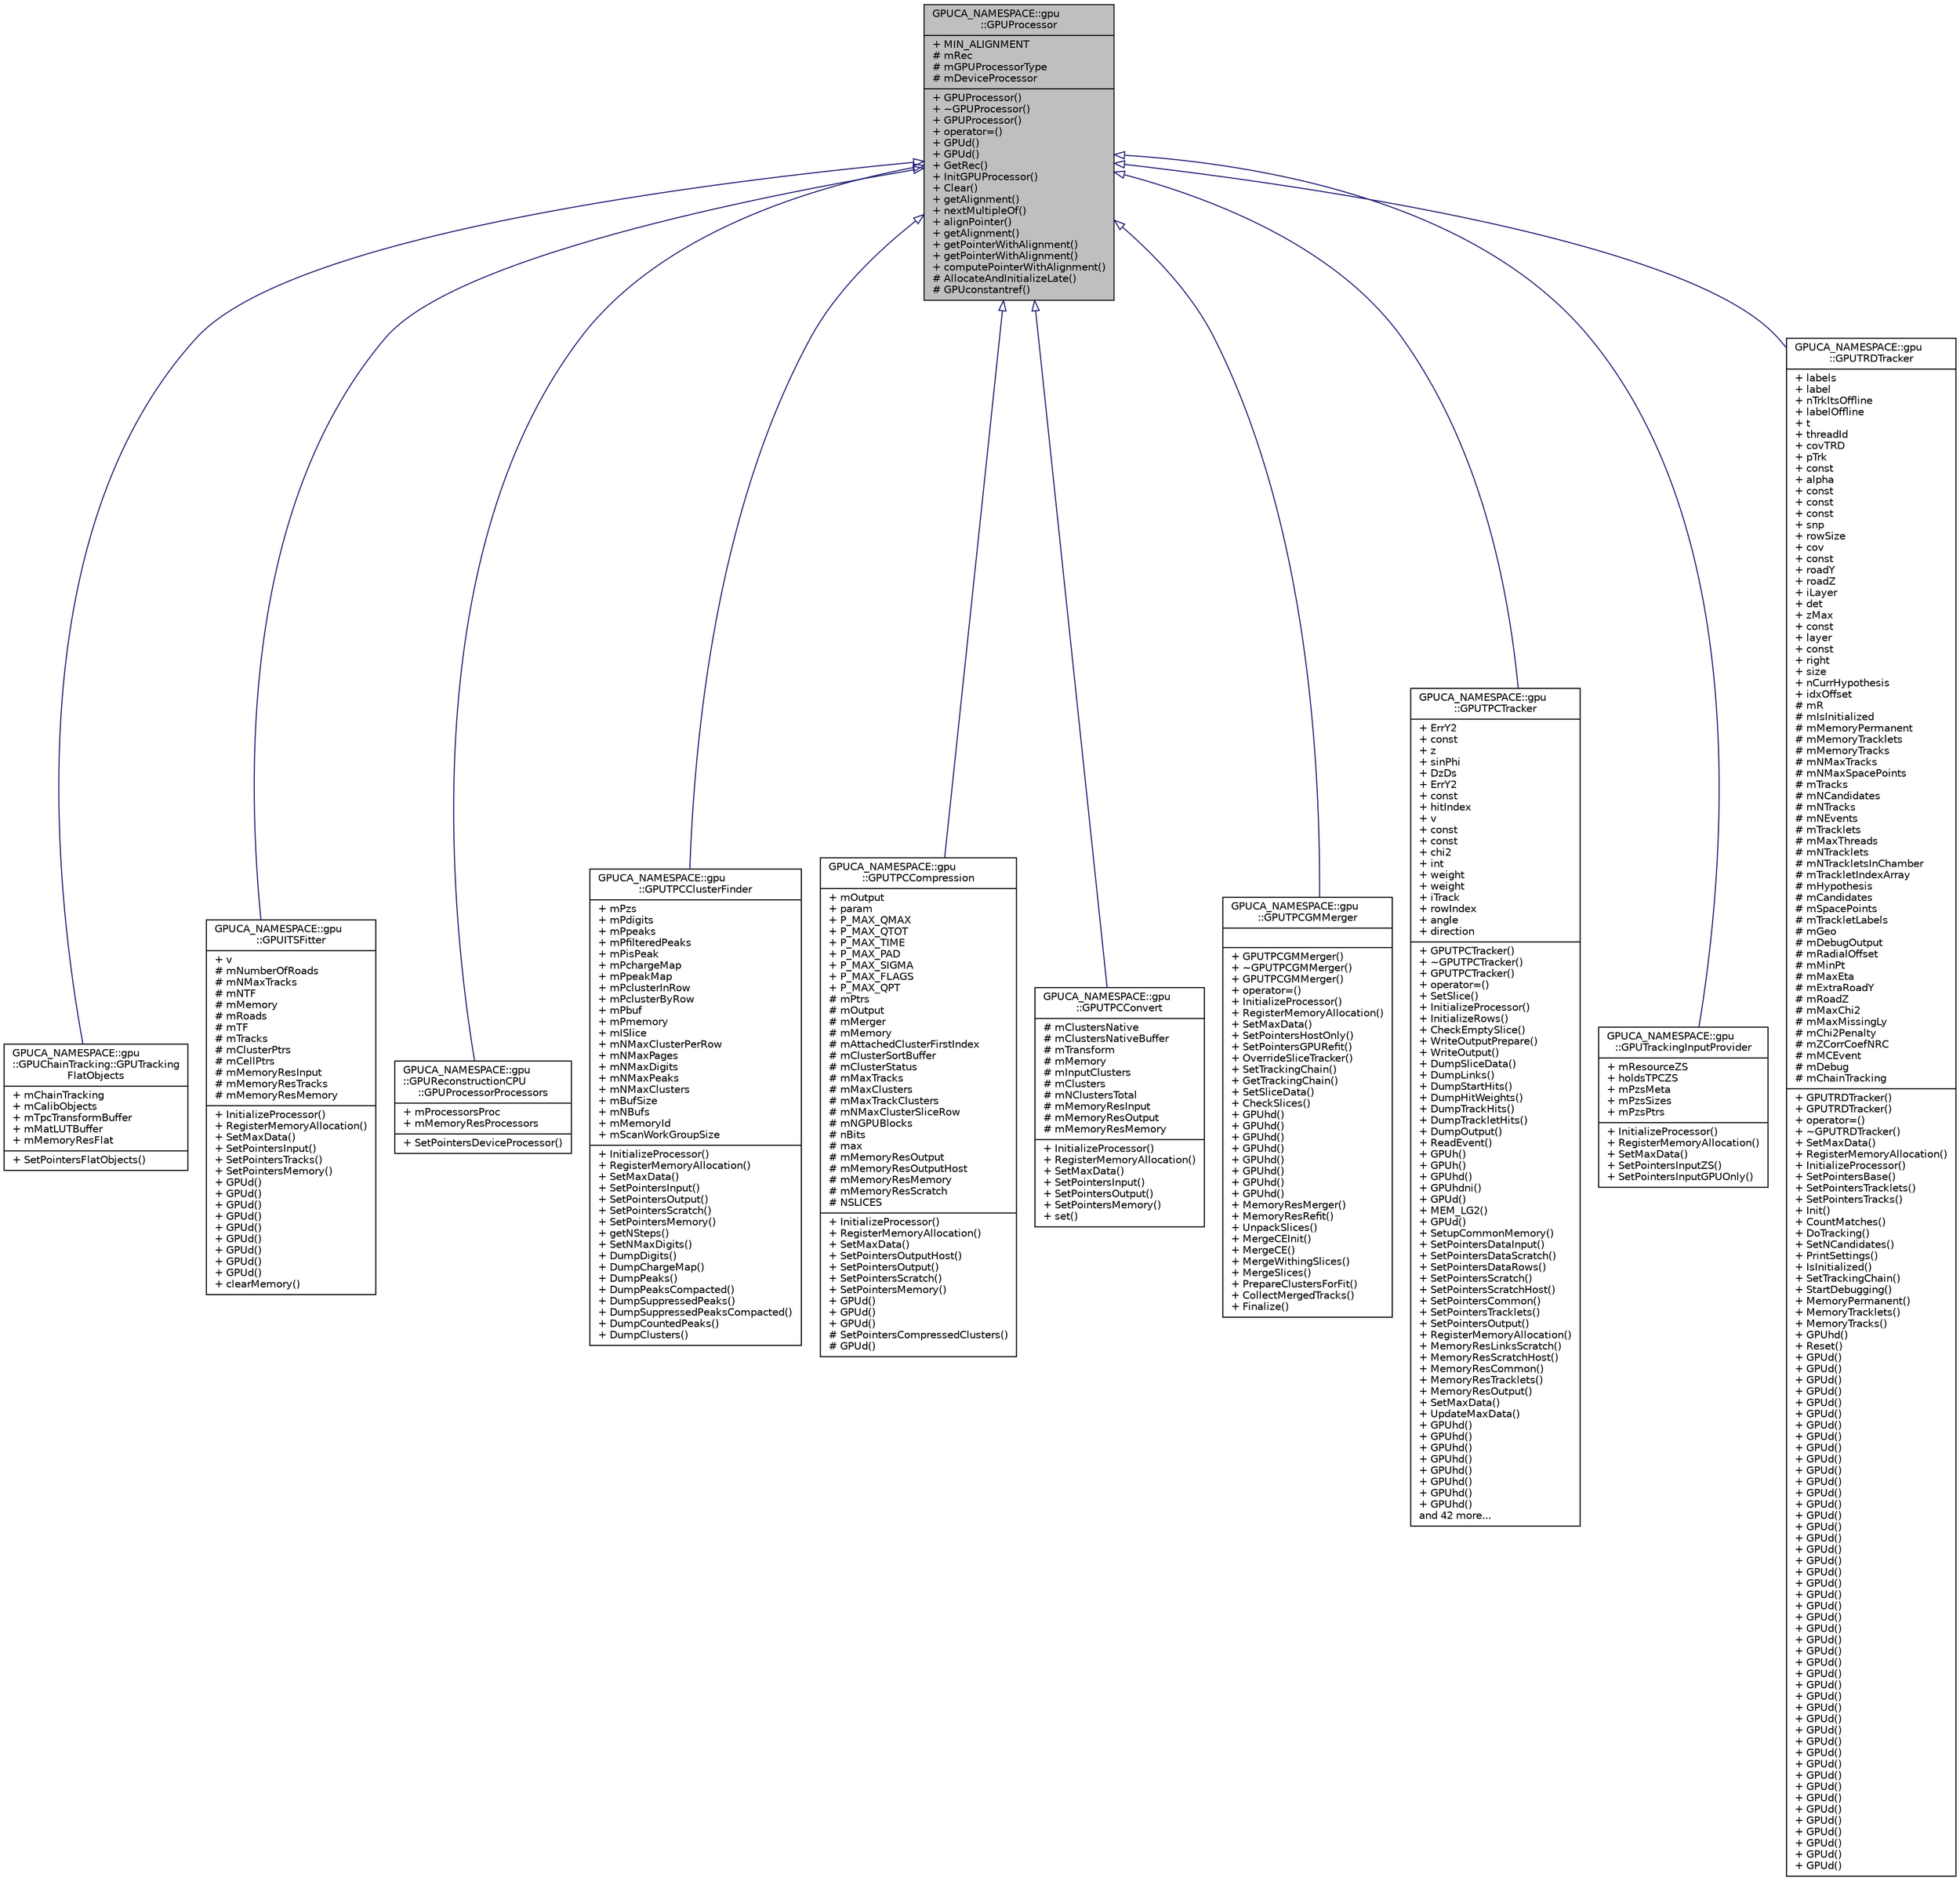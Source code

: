 digraph "GPUCA_NAMESPACE::gpu::GPUProcessor"
{
 // INTERACTIVE_SVG=YES
  bgcolor="transparent";
  edge [fontname="Helvetica",fontsize="10",labelfontname="Helvetica",labelfontsize="10"];
  node [fontname="Helvetica",fontsize="10",shape=record];
  Node0 [label="{GPUCA_NAMESPACE::gpu\l::GPUProcessor\n|+ MIN_ALIGNMENT\l# mRec\l# mGPUProcessorType\l# mDeviceProcessor\l|+ GPUProcessor()\l+ ~GPUProcessor()\l+ GPUProcessor()\l+ operator=()\l+ GPUd()\l+ GPUd()\l+ GetRec()\l+ InitGPUProcessor()\l+ Clear()\l+ getAlignment()\l+ nextMultipleOf()\l+ alignPointer()\l+ getAlignment()\l+ getPointerWithAlignment()\l+ getPointerWithAlignment()\l+ computePointerWithAlignment()\l# AllocateAndInitializeLate()\l# GPUconstantref()\l}",height=0.2,width=0.4,color="black", fillcolor="grey75", style="filled", fontcolor="black"];
  Node0 -> Node1 [dir="back",color="midnightblue",fontsize="10",style="solid",arrowtail="onormal",fontname="Helvetica"];
  Node1 [label="{GPUCA_NAMESPACE::gpu\l::GPUChainTracking::GPUTracking\lFlatObjects\n|+ mChainTracking\l+ mCalibObjects\l+ mTpcTransformBuffer\l+ mMatLUTBuffer\l+ mMemoryResFlat\l|+ SetPointersFlatObjects()\l}",height=0.2,width=0.4,color="black",URL="$de/d26/structGPUCA__NAMESPACE_1_1gpu_1_1GPUChainTracking_1_1GPUTrackingFlatObjects.html"];
  Node0 -> Node2 [dir="back",color="midnightblue",fontsize="10",style="solid",arrowtail="onormal",fontname="Helvetica"];
  Node2 [label="{GPUCA_NAMESPACE::gpu\l::GPUITSFitter\n|+ v\l# mNumberOfRoads\l# mNMaxTracks\l# mNTF\l# mMemory\l# mRoads\l# mTF\l# mTracks\l# mClusterPtrs\l# mCellPtrs\l# mMemoryResInput\l# mMemoryResTracks\l# mMemoryResMemory\l|+ InitializeProcessor()\l+ RegisterMemoryAllocation()\l+ SetMaxData()\l+ SetPointersInput()\l+ SetPointersTracks()\l+ SetPointersMemory()\l+ GPUd()\l+ GPUd()\l+ GPUd()\l+ GPUd()\l+ GPUd()\l+ GPUd()\l+ GPUd()\l+ GPUd()\l+ GPUd()\l+ clearMemory()\l}",height=0.2,width=0.4,color="black",URL="$d8/df8/classGPUCA__NAMESPACE_1_1gpu_1_1GPUITSFitter.html"];
  Node0 -> Node3 [dir="back",color="midnightblue",fontsize="10",style="solid",arrowtail="onormal",fontname="Helvetica"];
  Node3 [label="{GPUCA_NAMESPACE::gpu\l::GPUReconstructionCPU\l::GPUProcessorProcessors\n|+ mProcessorsProc\l+ mMemoryResProcessors\l|+ SetPointersDeviceProcessor()\l}",height=0.2,width=0.4,color="black",URL="$d2/d83/structGPUCA__NAMESPACE_1_1gpu_1_1GPUReconstructionCPU_1_1GPUProcessorProcessors.html"];
  Node0 -> Node4 [dir="back",color="midnightblue",fontsize="10",style="solid",arrowtail="onormal",fontname="Helvetica"];
  Node4 [label="{GPUCA_NAMESPACE::gpu\l::GPUTPCClusterFinder\n|+ mPzs\l+ mPdigits\l+ mPpeaks\l+ mPfilteredPeaks\l+ mPisPeak\l+ mPchargeMap\l+ mPpeakMap\l+ mPclusterInRow\l+ mPclusterByRow\l+ mPbuf\l+ mPmemory\l+ mISlice\l+ mNMaxClusterPerRow\l+ mNMaxPages\l+ mNMaxDigits\l+ mNMaxPeaks\l+ mNMaxClusters\l+ mBufSize\l+ mNBufs\l+ mMemoryId\l+ mScanWorkGroupSize\l|+ InitializeProcessor()\l+ RegisterMemoryAllocation()\l+ SetMaxData()\l+ SetPointersInput()\l+ SetPointersOutput()\l+ SetPointersScratch()\l+ SetPointersMemory()\l+ getNSteps()\l+ SetNMaxDigits()\l+ DumpDigits()\l+ DumpChargeMap()\l+ DumpPeaks()\l+ DumpPeaksCompacted()\l+ DumpSuppressedPeaks()\l+ DumpSuppressedPeaksCompacted()\l+ DumpCountedPeaks()\l+ DumpClusters()\l}",height=0.2,width=0.4,color="black",URL="$da/dac/classGPUCA__NAMESPACE_1_1gpu_1_1GPUTPCClusterFinder.html"];
  Node0 -> Node5 [dir="back",color="midnightblue",fontsize="10",style="solid",arrowtail="onormal",fontname="Helvetica"];
  Node5 [label="{GPUCA_NAMESPACE::gpu\l::GPUTPCCompression\n|+ mOutput\l+ param\l+ P_MAX_QMAX\l+ P_MAX_QTOT\l+ P_MAX_TIME\l+ P_MAX_PAD\l+ P_MAX_SIGMA\l+ P_MAX_FLAGS\l+ P_MAX_QPT\l# mPtrs\l# mOutput\l# mMerger\l# mMemory\l# mAttachedClusterFirstIndex\l# mClusterSortBuffer\l# mClusterStatus\l# mMaxTracks\l# mMaxClusters\l# mMaxTrackClusters\l# mNMaxClusterSliceRow\l# mNGPUBlocks\l# nBits\l# max\l# mMemoryResOutput\l# mMemoryResOutputHost\l# mMemoryResMemory\l# mMemoryResScratch\l# NSLICES\l|+ InitializeProcessor()\l+ RegisterMemoryAllocation()\l+ SetMaxData()\l+ SetPointersOutputHost()\l+ SetPointersOutput()\l+ SetPointersScratch()\l+ SetPointersMemory()\l+ GPUd()\l+ GPUd()\l+ GPUd()\l# SetPointersCompressedClusters()\l# GPUd()\l}",height=0.2,width=0.4,color="black",URL="$d0/da0/classGPUCA__NAMESPACE_1_1gpu_1_1GPUTPCCompression.html"];
  Node0 -> Node6 [dir="back",color="midnightblue",fontsize="10",style="solid",arrowtail="onormal",fontname="Helvetica"];
  Node6 [label="{GPUCA_NAMESPACE::gpu\l::GPUTPCConvert\n|# mClustersNative\l# mClustersNativeBuffer\l# mTransform\l# mMemory\l# mInputClusters\l# mClusters\l# mNClustersTotal\l# mMemoryResInput\l# mMemoryResOutput\l# mMemoryResMemory\l|+ InitializeProcessor()\l+ RegisterMemoryAllocation()\l+ SetMaxData()\l+ SetPointersInput()\l+ SetPointersOutput()\l+ SetPointersMemory()\l+ set()\l}",height=0.2,width=0.4,color="black",URL="$d3/d6f/classGPUCA__NAMESPACE_1_1gpu_1_1GPUTPCConvert.html"];
  Node0 -> Node7 [dir="back",color="midnightblue",fontsize="10",style="solid",arrowtail="onormal",fontname="Helvetica"];
  Node7 [label="{GPUCA_NAMESPACE::gpu\l::GPUTPCGMMerger\n||+ GPUTPCGMMerger()\l+ ~GPUTPCGMMerger()\l+ GPUTPCGMMerger()\l+ operator=()\l+ InitializeProcessor()\l+ RegisterMemoryAllocation()\l+ SetMaxData()\l+ SetPointersHostOnly()\l+ SetPointersGPURefit()\l+ OverrideSliceTracker()\l+ SetTrackingChain()\l+ GetTrackingChain()\l+ SetSliceData()\l+ CheckSlices()\l+ GPUhd()\l+ GPUhd()\l+ GPUhd()\l+ GPUhd()\l+ GPUhd()\l+ GPUhd()\l+ GPUhd()\l+ GPUhd()\l+ MemoryResMerger()\l+ MemoryResRefit()\l+ UnpackSlices()\l+ MergeCEInit()\l+ MergeCE()\l+ MergeWithingSlices()\l+ MergeSlices()\l+ PrepareClustersForFit()\l+ CollectMergedTracks()\l+ Finalize()\l}",height=0.2,width=0.4,color="black",URL="$d5/d35/classGPUCA__NAMESPACE_1_1gpu_1_1GPUTPCGMMerger.html"];
  Node0 -> Node8 [dir="back",color="midnightblue",fontsize="10",style="solid",arrowtail="onormal",fontname="Helvetica"];
  Node8 [label="{GPUCA_NAMESPACE::gpu\l::GPUTPCTracker\n|+ ErrY2\l+ const\l+ z\l+ sinPhi\l+ DzDs\l+ ErrY2\l+ const\l+ hitIndex\l+ v\l+ const\l+ const\l+ chi2\l+ int\l+ weight\l+ weight\l+ iTrack\l+ rowIndex\l+ angle\l+ direction\l|+ GPUTPCTracker()\l+ ~GPUTPCTracker()\l+ GPUTPCTracker()\l+ operator=()\l+ SetSlice()\l+ InitializeProcessor()\l+ InitializeRows()\l+ CheckEmptySlice()\l+ WriteOutputPrepare()\l+ WriteOutput()\l+ DumpSliceData()\l+ DumpLinks()\l+ DumpStartHits()\l+ DumpHitWeights()\l+ DumpTrackHits()\l+ DumpTrackletHits()\l+ DumpOutput()\l+ ReadEvent()\l+ GPUh()\l+ GPUh()\l+ GPUhd()\l+ GPUhdni()\l+ GPUd()\l+ MEM_LG2()\l+ GPUd()\l+ SetupCommonMemory()\l+ SetPointersDataInput()\l+ SetPointersDataScratch()\l+ SetPointersDataRows()\l+ SetPointersScratch()\l+ SetPointersScratchHost()\l+ SetPointersCommon()\l+ SetPointersTracklets()\l+ SetPointersOutput()\l+ RegisterMemoryAllocation()\l+ MemoryResLinksScratch()\l+ MemoryResScratchHost()\l+ MemoryResCommon()\l+ MemoryResTracklets()\l+ MemoryResOutput()\l+ SetMaxData()\l+ UpdateMaxData()\l+ GPUhd()\l+ GPUhd()\l+ GPUhd()\l+ GPUhd()\l+ GPUhd()\l+ GPUhd()\l+ GPUhd()\l+ GPUhd()\land 42 more...\l}",height=0.2,width=0.4,color="black",URL="$d3/dd4/classGPUCA__NAMESPACE_1_1gpu_1_1GPUTPCTracker.html"];
  Node0 -> Node9 [dir="back",color="midnightblue",fontsize="10",style="solid",arrowtail="onormal",fontname="Helvetica"];
  Node9 [label="{GPUCA_NAMESPACE::gpu\l::GPUTrackingInputProvider\n|+ mResourceZS\l+ holdsTPCZS\l+ mPzsMeta\l+ mPzsSizes\l+ mPzsPtrs\l|+ InitializeProcessor()\l+ RegisterMemoryAllocation()\l+ SetMaxData()\l+ SetPointersInputZS()\l+ SetPointersInputGPUOnly()\l}",height=0.2,width=0.4,color="black",URL="$db/d07/classGPUCA__NAMESPACE_1_1gpu_1_1GPUTrackingInputProvider.html"];
  Node0 -> Node10 [dir="back",color="midnightblue",fontsize="10",style="solid",arrowtail="onormal",fontname="Helvetica"];
  Node10 [label="{GPUCA_NAMESPACE::gpu\l::GPUTRDTracker\n|+ labels\l+ label\l+ nTrkltsOffline\l+ labelOffline\l+ t\l+ threadId\l+ covTRD\l+ pTrk\l+ const\l+ alpha\l+ const\l+ const\l+ const\l+ snp\l+ rowSize\l+ cov\l+ const\l+ roadY\l+ roadZ\l+ iLayer\l+ det\l+ zMax\l+ const\l+ layer\l+ const\l+ right\l+ size\l+ nCurrHypothesis\l+ idxOffset\l# mR\l# mIsInitialized\l# mMemoryPermanent\l# mMemoryTracklets\l# mMemoryTracks\l# mNMaxTracks\l# mNMaxSpacePoints\l# mTracks\l# mNCandidates\l# mNTracks\l# mNEvents\l# mTracklets\l# mMaxThreads\l# mNTracklets\l# mNTrackletsInChamber\l# mTrackletIndexArray\l# mHypothesis\l# mCandidates\l# mSpacePoints\l# mTrackletLabels\l# mGeo\l# mDebugOutput\l# mRadialOffset\l# mMinPt\l# mMaxEta\l# mExtraRoadY\l# mRoadZ\l# mMaxChi2\l# mMaxMissingLy\l# mChi2Penalty\l# mZCorrCoefNRC\l# mMCEvent\l# mDebug\l# mChainTracking\l|+ GPUTRDTracker()\l+ GPUTRDTracker()\l+ operator=()\l+ ~GPUTRDTracker()\l+ SetMaxData()\l+ RegisterMemoryAllocation()\l+ InitializeProcessor()\l+ SetPointersBase()\l+ SetPointersTracklets()\l+ SetPointersTracks()\l+ Init()\l+ CountMatches()\l+ DoTracking()\l+ SetNCandidates()\l+ PrintSettings()\l+ IsInitialized()\l+ SetTrackingChain()\l+ StartDebugging()\l+ MemoryPermanent()\l+ MemoryTracklets()\l+ MemoryTracks()\l+ GPUhd()\l+ Reset()\l+ GPUd()\l+ GPUd()\l+ GPUd()\l+ GPUd()\l+ GPUd()\l+ GPUd()\l+ GPUd()\l+ GPUd()\l+ GPUd()\l+ GPUd()\l+ GPUd()\l+ GPUd()\l+ GPUd()\l+ GPUd()\l+ GPUd()\l+ GPUd()\l+ GPUd()\l+ GPUd()\l+ GPUd()\l+ GPUd()\l+ GPUd()\l+ GPUd()\l+ GPUd()\l+ GPUd()\l+ GPUd()\l+ GPUd()\l+ GPUd()\l+ GPUd()\l+ GPUd()\l+ GPUd()\l+ GPUd()\l+ GPUd()\l+ GPUd()\l+ GPUd()\l+ GPUd()\l+ GPUd()\l+ GPUd()\l+ GPUd()\l+ GPUd()\l+ GPUd()\l+ GPUd()\l+ GPUd()\l+ GPUd()\l+ GPUd()\l+ GPUd()\l+ GPUd()\l}",height=0.2,width=0.4,color="black",URL="$d0/d77/classGPUCA__NAMESPACE_1_1gpu_1_1GPUTRDTracker.html"];
}
